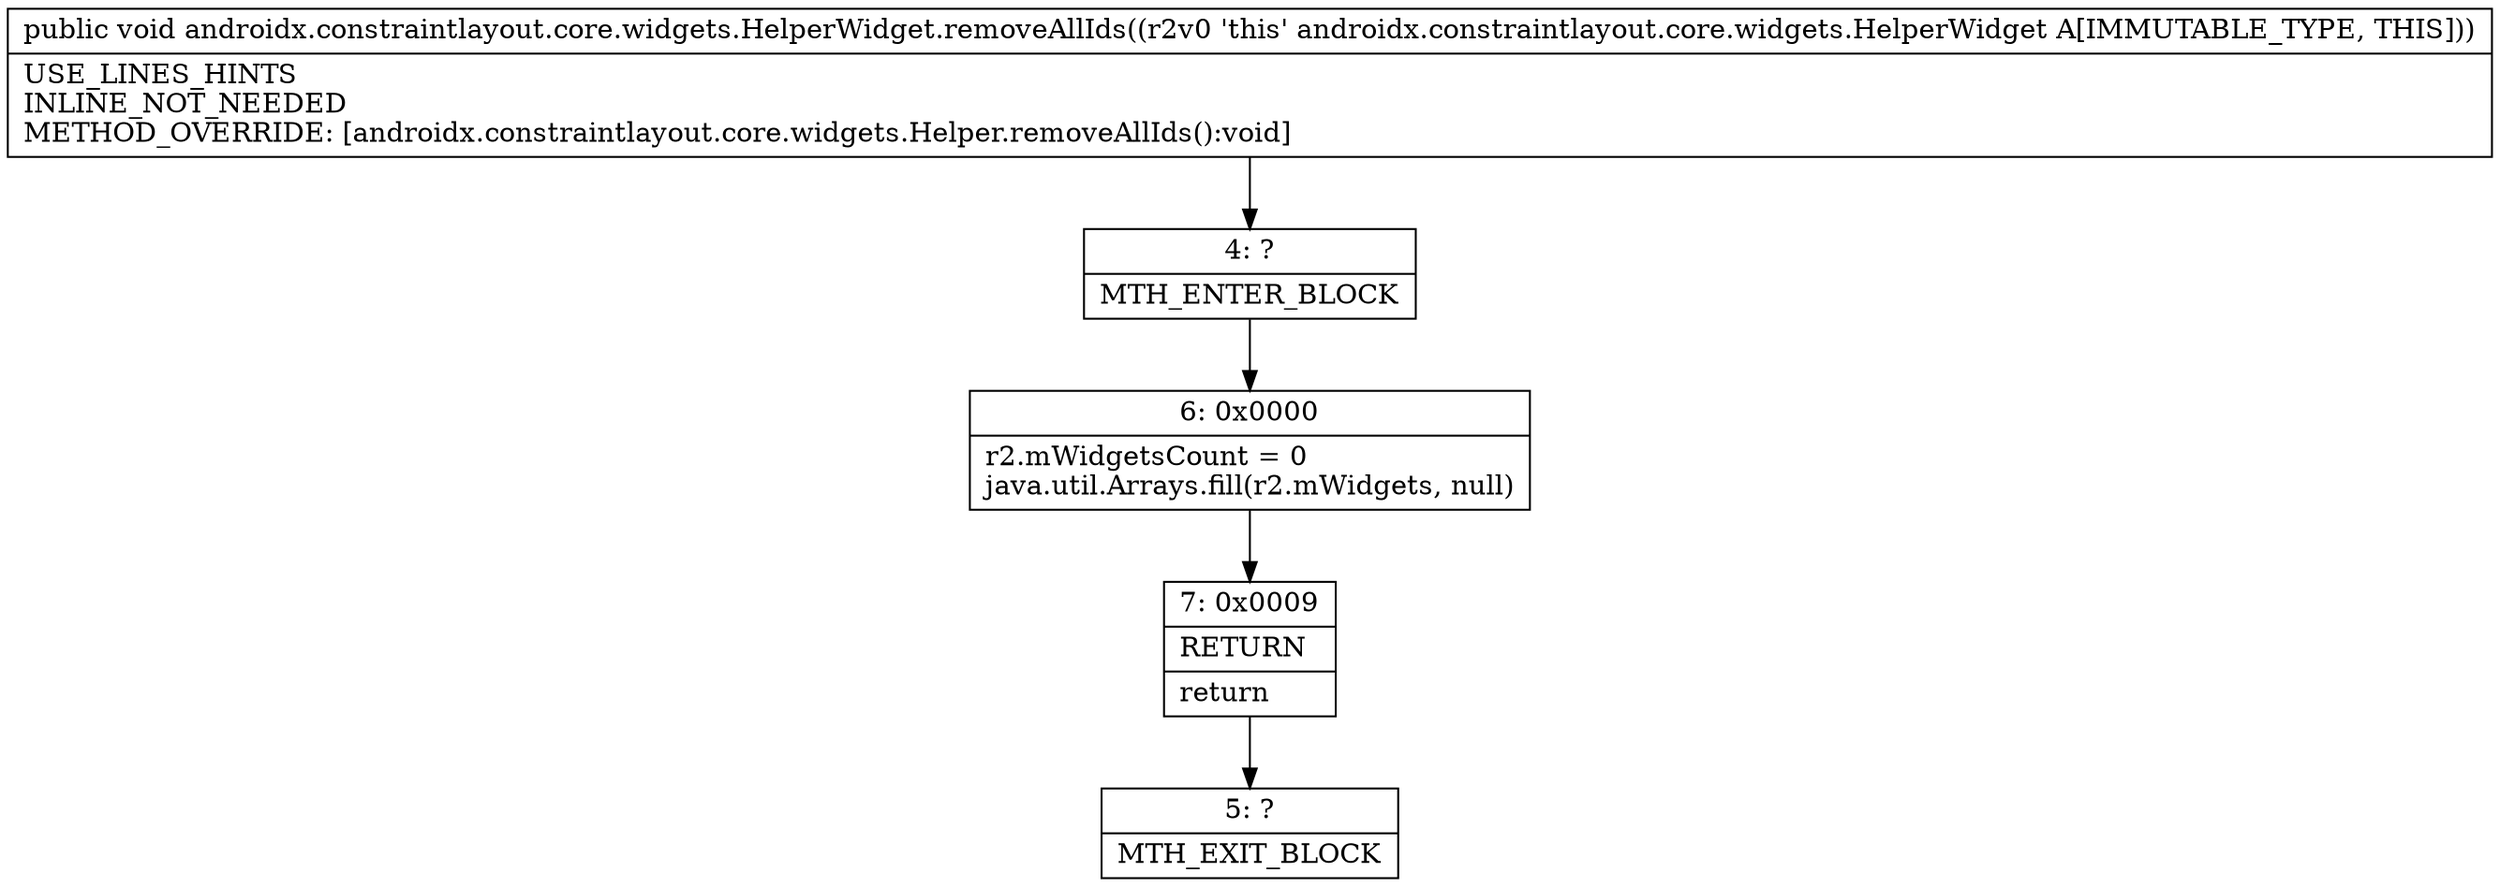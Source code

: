 digraph "CFG forandroidx.constraintlayout.core.widgets.HelperWidget.removeAllIds()V" {
Node_4 [shape=record,label="{4\:\ ?|MTH_ENTER_BLOCK\l}"];
Node_6 [shape=record,label="{6\:\ 0x0000|r2.mWidgetsCount = 0\ljava.util.Arrays.fill(r2.mWidgets, null)\l}"];
Node_7 [shape=record,label="{7\:\ 0x0009|RETURN\l|return\l}"];
Node_5 [shape=record,label="{5\:\ ?|MTH_EXIT_BLOCK\l}"];
MethodNode[shape=record,label="{public void androidx.constraintlayout.core.widgets.HelperWidget.removeAllIds((r2v0 'this' androidx.constraintlayout.core.widgets.HelperWidget A[IMMUTABLE_TYPE, THIS]))  | USE_LINES_HINTS\lINLINE_NOT_NEEDED\lMETHOD_OVERRIDE: [androidx.constraintlayout.core.widgets.Helper.removeAllIds():void]\l}"];
MethodNode -> Node_4;Node_4 -> Node_6;
Node_6 -> Node_7;
Node_7 -> Node_5;
}

